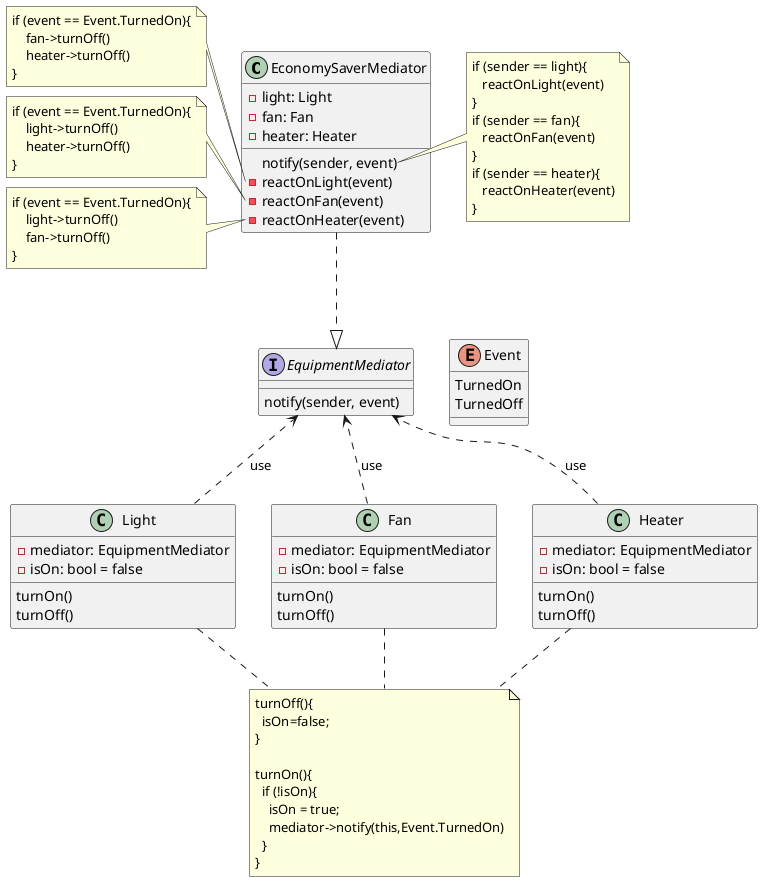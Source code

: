 @startuml
'https://plantuml.com/class-diagram

together {
    class EconomySaverMediator {
        -light: Light
        -fan: Fan
        -heater: Heater
        notify(sender, event)
        -reactOnLight(event)
        -reactOnFan(event)
        -reactOnHeater(event)
    }
    note right of EconomySaverMediator::notify
    if (sender == light){
       reactOnLight(event)
    }
    if (sender == fan){
       reactOnFan(event)
    }
    if (sender == heater){
       reactOnHeater(event)
    }
    end note

    note left of EconomySaverMediator::"reactOnLight(event)"
    if (event == Event.TurnedOn){
        fan->turnOff()
        heater->turnOff()
    }
    end note
    note left of EconomySaverMediator::"reactOnFan(event)"
    if (event == Event.TurnedOn){
        light->turnOff()
        heater->turnOff()
    }
    end note
    note left of EconomySaverMediator::"reactOnHeater(event)"
    if (event == Event.TurnedOn){
        light->turnOff()
        fan->turnOff()
    }
    end note

}
together {
    enum Event {
        TurnedOn
        TurnedOff
    }
    interface EquipmentMediator {
        notify(sender, event)
    }
}

together {
    class Light {
        -mediator: EquipmentMediator
        -isOn: bool = false
        turnOn()
        turnOff()
    }

    class Fan {
        -mediator: EquipmentMediator
        -isOn: bool = false
        turnOn()
        turnOff()
    }

    class Heater {
        -mediator: EquipmentMediator
        -isOn: bool = false
        turnOn()
        turnOff()
    }

    note as implementationNote
    turnOff(){
      isOn=false;
    }

    turnOn(){
      if (!isOn){
        isOn = true;
        mediator->notify(this,Event.TurnedOn)
      }
    }
    end note

    Light .. implementationNote
    Fan .. implementationNote
    Heater .. implementationNote
}


EconomySaverMediator ..|> EquipmentMediator
Light ..>  EquipmentMediator: use
Fan ..>  EquipmentMediator: use
Heater ..>  EquipmentMediator: use



EquipmentMediator -[hidden]- Light
EquipmentMediator -[hidden]- Fan
EquipmentMediator -[hidden]- Heater

@enduml